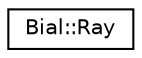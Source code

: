 digraph "Graphical Class Hierarchy"
{
  edge [fontname="Helvetica",fontsize="10",labelfontname="Helvetica",labelfontsize="10"];
  node [fontname="Helvetica",fontsize="10",shape=record];
  rankdir="LR";
  Node1 [label="Bial::Ray",height=0.2,width=0.4,color="black", fillcolor="white", style="filled",URL="$group__render__geom.html#class_bial_1_1_ray",tooltip="The Ray class is a mathematic representation of a light ray.   A ray is a semi­infinite line specifie..."];
}
